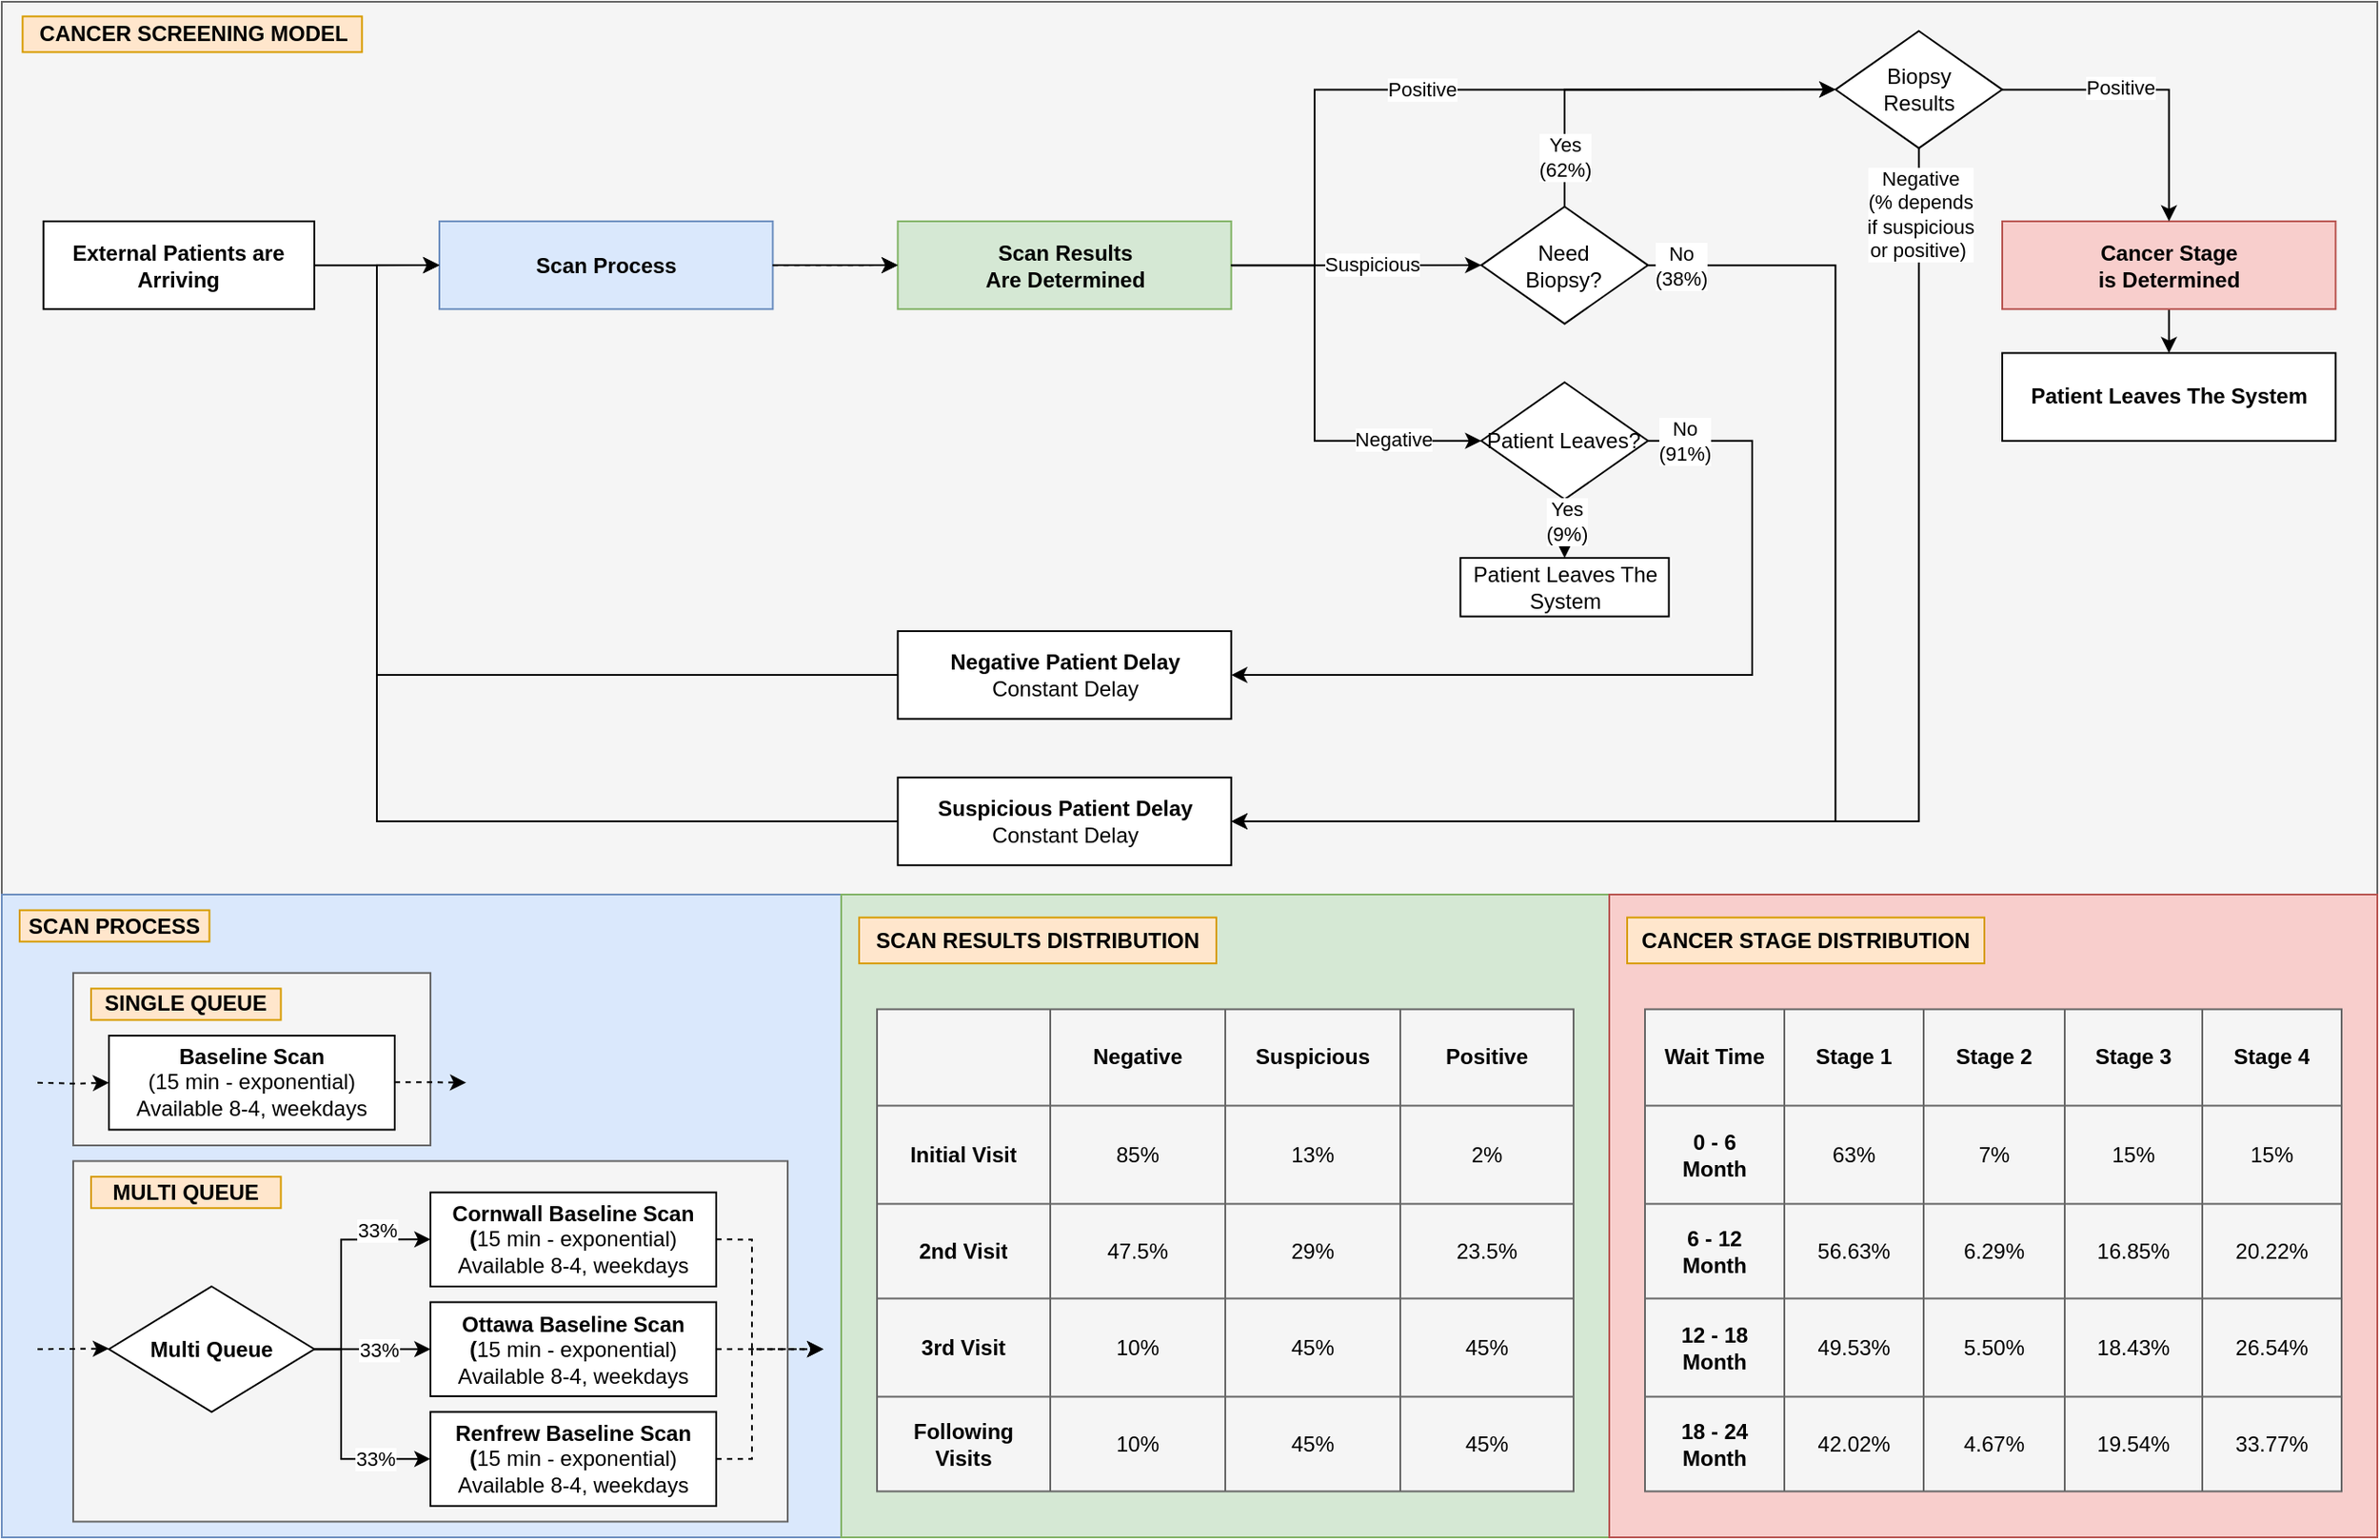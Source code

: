<mxfile version="13.7.9" type="device"><diagram id="yL1Q_caE6NuE3TW4uoCL" name="Model Diagram"><mxGraphModel dx="1810" dy="1343" grid="1" gridSize="10" guides="1" tooltips="1" connect="1" arrows="1" fold="0" page="1" pageScale="1" pageWidth="827" pageHeight="1169" math="0" shadow="0"><root><mxCell id="bR3YDTQ_110zOMwnnhuL-0"/><mxCell id="bR3YDTQ_110zOMwnnhuL-1" value="Main Diagram" parent="bR3YDTQ_110zOMwnnhuL-0"/><mxCell id="usarLkO9cNO11pXRRiru-220" value="" style="group" parent="bR3YDTQ_110zOMwnnhuL-1" vertex="1" connectable="0"><mxGeometry width="1330" height="500" as="geometry"/></mxCell><mxCell id="usarLkO9cNO11pXRRiru-69" value="" style="rounded=0;whiteSpace=wrap;html=1;fillColor=#f5f5f5;strokeColor=#666666;fontColor=#333333;" parent="usarLkO9cNO11pXRRiru-220" vertex="1"><mxGeometry width="1330" height="500" as="geometry"/></mxCell><mxCell id="T541lZrVygMawvbCZZ3T-1" value="CANCER SCREENING MODEL" style="text;html=1;align=center;verticalAlign=middle;resizable=0;points=[];autosize=1;fontStyle=1;fillColor=#ffe6cc;strokeColor=#d79b00;" parent="usarLkO9cNO11pXRRiru-220" vertex="1"><mxGeometry x="11.667" y="8.197" width="190" height="20" as="geometry"/></mxCell><mxCell id="T541lZrVygMawvbCZZ3T-17" value="&lt;b&gt;Suspicious Patient Delay&lt;br&gt;&lt;/b&gt;Constant Delay" style="rounded=0;whiteSpace=wrap;html=1;" parent="usarLkO9cNO11pXRRiru-220" vertex="1"><mxGeometry x="501.667" y="434.426" width="186.667" height="49.18" as="geometry"/></mxCell><mxCell id="T541lZrVygMawvbCZZ3T-19" value="&lt;b&gt;Negative Patient Delay&lt;/b&gt;&lt;br&gt;Constant Delay" style="rounded=0;whiteSpace=wrap;html=1;" parent="usarLkO9cNO11pXRRiru-220" vertex="1"><mxGeometry x="501.667" y="352.459" width="186.667" height="49.18" as="geometry"/></mxCell><mxCell id="T541lZrVygMawvbCZZ3T-21" value="&lt;b&gt;External Patients are Arriving&lt;/b&gt;" style="rounded=0;whiteSpace=wrap;html=1;" parent="usarLkO9cNO11pXRRiru-220" vertex="1"><mxGeometry x="23.333" y="122.951" width="151.667" height="49.18" as="geometry"/></mxCell><mxCell id="v18x386kjnlDxlO4Nvp0-1" value="Scan Process" style="rounded=0;whiteSpace=wrap;html=1;fillColor=#dae8fc;strokeColor=#6c8ebf;fontStyle=1" parent="usarLkO9cNO11pXRRiru-220" vertex="1"><mxGeometry x="245.0" y="122.951" width="186.667" height="49.18" as="geometry"/></mxCell><mxCell id="T541lZrVygMawvbCZZ3T-20" style="edgeStyle=orthogonalEdgeStyle;rounded=0;orthogonalLoop=1;jettySize=auto;html=1;entryX=0;entryY=0.5;entryDx=0;entryDy=0;" parent="usarLkO9cNO11pXRRiru-220" source="T541lZrVygMawvbCZZ3T-21" target="v18x386kjnlDxlO4Nvp0-1" edge="1"><mxGeometry as="geometry"><mxPoint x="355.833" y="155.738" as="targetPoint"/></mxGeometry></mxCell><mxCell id="W647R3VMn2kVFAnrQs3t-20" value="Scan Results &lt;br&gt;Are Determined" style="rounded=0;whiteSpace=wrap;html=1;fontStyle=1;fillColor=#d5e8d4;strokeColor=#82b366;" parent="usarLkO9cNO11pXRRiru-220" vertex="1"><mxGeometry x="501.667" y="122.951" width="186.667" height="49.18" as="geometry"/></mxCell><mxCell id="usarLkO9cNO11pXRRiru-49" value="" style="edgeStyle=orthogonalEdgeStyle;rounded=0;orthogonalLoop=1;jettySize=auto;html=1;entryX=1;entryY=0.5;entryDx=0;entryDy=0;" parent="usarLkO9cNO11pXRRiru-220" source="W647R3VMn2kVFAnrQs3t-24" target="T541lZrVygMawvbCZZ3T-19" edge="1"><mxGeometry as="geometry"><mxPoint x="991.667" y="245.902" as="targetPoint"/><Array as="points"><mxPoint x="980.0" y="245.902"/><mxPoint x="980.0" y="377.049"/></Array></mxGeometry></mxCell><mxCell id="usarLkO9cNO11pXRRiru-50" value="No&lt;br&gt;(91%)" style="edgeLabel;html=1;align=center;verticalAlign=middle;resizable=0;points=[];" parent="usarLkO9cNO11pXRRiru-49" vertex="1" connectable="0"><mxGeometry x="-0.96" relative="1" as="geometry"><mxPoint x="10.29" as="offset"/></mxGeometry></mxCell><mxCell id="W647R3VMn2kVFAnrQs3t-24" value="Patient Leaves?" style="rhombus;whiteSpace=wrap;html=1;rounded=0;fontStyle=0;" parent="usarLkO9cNO11pXRRiru-220" vertex="1"><mxGeometry x="828.333" y="213.115" width="93.333" height="65.574" as="geometry"/></mxCell><mxCell id="W647R3VMn2kVFAnrQs3t-26" value="&lt;span style=&quot;font-weight: normal&quot;&gt;Need &lt;br&gt;Biopsy?&lt;/span&gt;" style="rhombus;whiteSpace=wrap;html=1;rounded=0;fontStyle=1;" parent="usarLkO9cNO11pXRRiru-220" vertex="1"><mxGeometry x="828.333" y="114.754" width="93.333" height="65.574" as="geometry"/></mxCell><mxCell id="usarLkO9cNO11pXRRiru-36" value="Patient Leaves The System" style="whiteSpace=wrap;html=1;rounded=0;fontStyle=1;" parent="usarLkO9cNO11pXRRiru-220" vertex="1"><mxGeometry x="1120" y="196.721" width="186.667" height="49.18" as="geometry"/></mxCell><mxCell id="usarLkO9cNO11pXRRiru-68" style="edgeStyle=orthogonalEdgeStyle;rounded=0;orthogonalLoop=1;jettySize=auto;html=1;" parent="usarLkO9cNO11pXRRiru-220" source="usarLkO9cNO11pXRRiru-37" target="usarLkO9cNO11pXRRiru-36" edge="1"><mxGeometry as="geometry"/></mxCell><mxCell id="usarLkO9cNO11pXRRiru-37" value="Cancer Stage&lt;br&gt;is Determined" style="whiteSpace=wrap;html=1;rounded=0;fontStyle=1;fillColor=#f8cecc;strokeColor=#b85450;" parent="usarLkO9cNO11pXRRiru-220" vertex="1"><mxGeometry x="1120" y="122.951" width="186.667" height="49.18" as="geometry"/></mxCell><mxCell id="usarLkO9cNO11pXRRiru-41" value="Patient Leaves The System" style="whiteSpace=wrap;html=1;rounded=0;fontStyle=0;" parent="usarLkO9cNO11pXRRiru-220" vertex="1"><mxGeometry x="816.667" y="311.475" width="116.667" height="32.787" as="geometry"/></mxCell><mxCell id="usarLkO9cNO11pXRRiru-43" style="edgeStyle=orthogonalEdgeStyle;rounded=0;orthogonalLoop=1;jettySize=auto;html=1;entryX=0;entryY=0.5;entryDx=0;entryDy=0;exitX=1;exitY=0.5;exitDx=0;exitDy=0;" parent="usarLkO9cNO11pXRRiru-220" source="W647R3VMn2kVFAnrQs3t-20" target="W647R3VMn2kVFAnrQs3t-24" edge="1"><mxGeometry as="geometry"><mxPoint x="781.667" y="213.115" as="targetPoint"/><Array as="points"><mxPoint x="735" y="147.541"/><mxPoint x="735" y="245.902"/></Array></mxGeometry></mxCell><mxCell id="usarLkO9cNO11pXRRiru-51" value="Negative" style="edgeLabel;html=1;align=center;verticalAlign=middle;resizable=0;points=[];" parent="usarLkO9cNO11pXRRiru-43" vertex="1" connectable="0"><mxGeometry x="0.476" y="1" relative="1" as="geometry"><mxPoint x="12.86" as="offset"/></mxGeometry></mxCell><mxCell id="usarLkO9cNO11pXRRiru-44" style="edgeStyle=orthogonalEdgeStyle;rounded=0;orthogonalLoop=1;jettySize=auto;html=1;entryX=0;entryY=0.5;entryDx=0;entryDy=0;" parent="usarLkO9cNO11pXRRiru-220" source="W647R3VMn2kVFAnrQs3t-20" target="W647R3VMn2kVFAnrQs3t-26" edge="1"><mxGeometry as="geometry"><mxPoint x="781.667" y="147.541" as="targetPoint"/></mxGeometry></mxCell><mxCell id="usarLkO9cNO11pXRRiru-52" value="Suspicious" style="edgeLabel;html=1;align=center;verticalAlign=middle;resizable=0;points=[];" parent="usarLkO9cNO11pXRRiru-44" vertex="1" connectable="0"><mxGeometry x="-0.181" y="1" relative="1" as="geometry"><mxPoint x="20.86" as="offset"/></mxGeometry></mxCell><mxCell id="usarLkO9cNO11pXRRiru-45" style="edgeStyle=orthogonalEdgeStyle;rounded=0;orthogonalLoop=1;jettySize=auto;html=1;entryX=0;entryY=0.5;entryDx=0;entryDy=0;" parent="usarLkO9cNO11pXRRiru-220" source="W647R3VMn2kVFAnrQs3t-20" target="usarLkO9cNO11pXRRiru-57" edge="1"><mxGeometry as="geometry"><mxPoint x="956.667" y="81.967" as="targetPoint"/><Array as="points"><mxPoint x="735" y="147.541"/><mxPoint x="735" y="49.18"/></Array></mxGeometry></mxCell><mxCell id="usarLkO9cNO11pXRRiru-58" value="Positive" style="edgeLabel;html=1;align=center;verticalAlign=middle;resizable=0;points=[];" parent="usarLkO9cNO11pXRRiru-45" vertex="1" connectable="0"><mxGeometry x="-0.102" y="-2" relative="1" as="geometry"><mxPoint x="8.33" y="-2" as="offset"/></mxGeometry></mxCell><mxCell id="usarLkO9cNO11pXRRiru-46" style="edgeStyle=orthogonalEdgeStyle;rounded=0;orthogonalLoop=1;jettySize=auto;html=1;entryX=0.5;entryY=0;entryDx=0;entryDy=0;" parent="usarLkO9cNO11pXRRiru-220" source="W647R3VMn2kVFAnrQs3t-24" target="usarLkO9cNO11pXRRiru-41" edge="1"><mxGeometry as="geometry"/></mxCell><mxCell id="usarLkO9cNO11pXRRiru-47" value="Yes&lt;br&gt;(9%)" style="edgeLabel;html=1;align=center;verticalAlign=middle;resizable=0;points=[];" parent="usarLkO9cNO11pXRRiru-46" vertex="1" connectable="0"><mxGeometry x="-0.27" y="1" relative="1" as="geometry"><mxPoint as="offset"/></mxGeometry></mxCell><mxCell id="usarLkO9cNO11pXRRiru-53" style="edgeStyle=orthogonalEdgeStyle;rounded=0;orthogonalLoop=1;jettySize=auto;html=1;entryX=1;entryY=0.5;entryDx=0;entryDy=0;" parent="usarLkO9cNO11pXRRiru-220" source="W647R3VMn2kVFAnrQs3t-26" target="T541lZrVygMawvbCZZ3T-17" edge="1"><mxGeometry as="geometry"><mxPoint x="1026.667" y="442.623" as="targetPoint"/><Array as="points"><mxPoint x="1026.667" y="147.541"/><mxPoint x="1026.667" y="459.016"/></Array></mxGeometry></mxCell><mxCell id="usarLkO9cNO11pXRRiru-59" value="No&lt;br&gt;(38%)" style="edgeLabel;html=1;align=center;verticalAlign=middle;resizable=0;points=[];" parent="usarLkO9cNO11pXRRiru-53" vertex="1" connectable="0"><mxGeometry x="-0.872" relative="1" as="geometry"><mxPoint x="-30.83" as="offset"/></mxGeometry></mxCell><mxCell id="usarLkO9cNO11pXRRiru-54" style="edgeStyle=orthogonalEdgeStyle;rounded=0;orthogonalLoop=1;jettySize=auto;html=1;entryX=0;entryY=0.5;entryDx=0;entryDy=0;" parent="usarLkO9cNO11pXRRiru-220" source="W647R3VMn2kVFAnrQs3t-26" target="usarLkO9cNO11pXRRiru-57" edge="1"><mxGeometry as="geometry"><mxPoint x="956.667" y="81.967" as="targetPoint"/><Array as="points"><mxPoint x="875" y="49.18"/></Array></mxGeometry></mxCell><mxCell id="usarLkO9cNO11pXRRiru-61" value="Yes&lt;br&gt;(62%)" style="edgeLabel;html=1;align=center;verticalAlign=middle;resizable=0;points=[];" parent="usarLkO9cNO11pXRRiru-54" vertex="1" connectable="0"><mxGeometry x="-0.737" relative="1" as="geometry"><mxPoint as="offset"/></mxGeometry></mxCell><mxCell id="usarLkO9cNO11pXRRiru-62" style="edgeStyle=orthogonalEdgeStyle;rounded=0;orthogonalLoop=1;jettySize=auto;html=1;entryX=1;entryY=0.5;entryDx=0;entryDy=0;exitX=0.5;exitY=1;exitDx=0;exitDy=0;" parent="usarLkO9cNO11pXRRiru-220" source="usarLkO9cNO11pXRRiru-57" target="T541lZrVygMawvbCZZ3T-17" edge="1"><mxGeometry as="geometry"><Array as="points"><mxPoint x="1073.333" y="459.016"/></Array></mxGeometry></mxCell><mxCell id="usarLkO9cNO11pXRRiru-65" value="Negative&lt;br&gt;(% depends &lt;br&gt;if suspicious &lt;br&gt;or positive)&amp;nbsp;" style="edgeLabel;html=1;align=center;verticalAlign=middle;resizable=0;points=[];" parent="usarLkO9cNO11pXRRiru-62" vertex="1" connectable="0"><mxGeometry x="-0.874" y="3" relative="1" as="geometry"><mxPoint x="-3" y="-11.67" as="offset"/></mxGeometry></mxCell><mxCell id="usarLkO9cNO11pXRRiru-66" style="edgeStyle=orthogonalEdgeStyle;rounded=0;orthogonalLoop=1;jettySize=auto;html=1;" parent="usarLkO9cNO11pXRRiru-220" source="usarLkO9cNO11pXRRiru-57" target="usarLkO9cNO11pXRRiru-37" edge="1"><mxGeometry as="geometry"><Array as="points"><mxPoint x="1213.333" y="49.18"/></Array></mxGeometry></mxCell><mxCell id="usarLkO9cNO11pXRRiru-67" value="Positive" style="edgeLabel;html=1;align=center;verticalAlign=middle;resizable=0;points=[];" parent="usarLkO9cNO11pXRRiru-66" vertex="1" connectable="0"><mxGeometry x="-0.217" y="1" relative="1" as="geometry"><mxPoint as="offset"/></mxGeometry></mxCell><mxCell id="usarLkO9cNO11pXRRiru-57" value="Biopsy&lt;br&gt;Results" style="rhombus;whiteSpace=wrap;html=1;rounded=0;fontStyle=0;" parent="usarLkO9cNO11pXRRiru-220" vertex="1"><mxGeometry x="1026.667" y="16.393" width="93.333" height="65.574" as="geometry"/></mxCell><mxCell id="W647R3VMn2kVFAnrQs3t-23" style="edgeStyle=orthogonalEdgeStyle;rounded=0;orthogonalLoop=1;jettySize=auto;html=1;entryX=0;entryY=0.5;entryDx=0;entryDy=0;dashed=1;" parent="usarLkO9cNO11pXRRiru-220" source="v18x386kjnlDxlO4Nvp0-1" target="W647R3VMn2kVFAnrQs3t-20" edge="1"><mxGeometry as="geometry"/></mxCell><mxCell id="usarLkO9cNO11pXRRiru-63" style="edgeStyle=orthogonalEdgeStyle;rounded=0;orthogonalLoop=1;jettySize=auto;html=1;entryX=0;entryY=0.5;entryDx=0;entryDy=0;exitX=0;exitY=0.5;exitDx=0;exitDy=0;" parent="usarLkO9cNO11pXRRiru-220" source="T541lZrVygMawvbCZZ3T-19" target="v18x386kjnlDxlO4Nvp0-1" edge="1"><mxGeometry as="geometry"><Array as="points"><mxPoint x="210" y="377.049"/><mxPoint x="210" y="147.541"/></Array></mxGeometry></mxCell><mxCell id="usarLkO9cNO11pXRRiru-7" value="" style="edgeStyle=orthogonalEdgeStyle;rounded=0;orthogonalLoop=1;jettySize=auto;html=1;" parent="usarLkO9cNO11pXRRiru-220" source="v18x386kjnlDxlO4Nvp0-1" target="W647R3VMn2kVFAnrQs3t-20" edge="1"><mxGeometry as="geometry"/></mxCell><mxCell id="usarLkO9cNO11pXRRiru-64" style="edgeStyle=orthogonalEdgeStyle;rounded=0;orthogonalLoop=1;jettySize=auto;html=1;entryX=0;entryY=0.5;entryDx=0;entryDy=0;exitX=0;exitY=0.5;exitDx=0;exitDy=0;" parent="usarLkO9cNO11pXRRiru-220" source="T541lZrVygMawvbCZZ3T-17" target="v18x386kjnlDxlO4Nvp0-1" edge="1"><mxGeometry as="geometry"><Array as="points"><mxPoint x="210" y="459.016"/><mxPoint x="210" y="147.541"/></Array></mxGeometry></mxCell><object label="Scan Process" id="usarLkO9cNO11pXRRiru-1"><mxCell style="" parent="bR3YDTQ_110zOMwnnhuL-0"/></object><mxCell id="usarLkO9cNO11pXRRiru-74" value="" style="group" parent="usarLkO9cNO11pXRRiru-1" vertex="1" connectable="0"><mxGeometry y="500" width="470" height="360" as="geometry"/></mxCell><mxCell id="usarLkO9cNO11pXRRiru-72" value="" style="group" parent="usarLkO9cNO11pXRRiru-74" vertex="1" connectable="0"><mxGeometry width="470" height="360" as="geometry"/></mxCell><mxCell id="usarLkO9cNO11pXRRiru-6" value="" style="group;fillColor=#dae8fc;strokeColor=#6c8ebf;container=0;" parent="usarLkO9cNO11pXRRiru-72" vertex="1" connectable="0"><mxGeometry width="470" height="360" as="geometry"/></mxCell><object label="" usarLkO9cNO11pXRRiru-1="" id="W647R3VMn2kVFAnrQs3t-46"><mxCell style="rounded=0;whiteSpace=wrap;html=1;container=1;fillColor=#dae8fc;strokeColor=#6c8ebf;" parent="usarLkO9cNO11pXRRiru-72" vertex="1"><mxGeometry width="470" height="360" as="geometry"><mxRectangle width="50" height="40" as="alternateBounds"/></mxGeometry></mxCell></object><mxCell id="W647R3VMn2kVFAnrQs3t-52" value="SCAN PROCESS" style="text;html=1;strokeColor=#d79b00;fillColor=#ffe6cc;align=center;verticalAlign=middle;whiteSpace=wrap;rounded=0;fontStyle=1;" parent="W647R3VMn2kVFAnrQs3t-46" vertex="1"><mxGeometry x="10" y="8.78" width="106.25" height="17.561" as="geometry"/></mxCell><mxCell id="T541lZrVygMawvbCZZ3T-49" value="" style="rounded=0;whiteSpace=wrap;html=1;fillColor=#f5f5f5;strokeColor=#666666;fontColor=#333333;" parent="usarLkO9cNO11pXRRiru-72" vertex="1"><mxGeometry x="40" y="149.268" width="400" height="201.951" as="geometry"/></mxCell><mxCell id="AUiv-wTRhhMQgTxpcznM-1" value="&lt;b&gt;Renfrew Baseline Scan&lt;br&gt;(&lt;/b&gt;15 min - exponential)&lt;br&gt;Available 8-4, weekdays" style="rounded=0;whiteSpace=wrap;html=1;" parent="usarLkO9cNO11pXRRiru-72" vertex="1"><mxGeometry x="240" y="289.756" width="160" height="52.683" as="geometry"/></mxCell><mxCell id="AUiv-wTRhhMQgTxpcznM-9" value="&lt;b&gt;Multi Queue&lt;br&gt;&lt;/b&gt;" style="rhombus;whiteSpace=wrap;html=1;rounded=0;" parent="usarLkO9cNO11pXRRiru-72" vertex="1"><mxGeometry x="60" y="219.512" width="115" height="70.244" as="geometry"/></mxCell><mxCell id="AUiv-wTRhhMQgTxpcznM-11" value="&lt;b&gt;Cornwall Baseline Scan&lt;br&gt;(&lt;/b&gt;&lt;span&gt;15 min - exponential)&lt;/span&gt;&lt;br&gt;&lt;span&gt;Available 8-4, weekdays&lt;/span&gt;" style="whiteSpace=wrap;html=1;rounded=0;" parent="usarLkO9cNO11pXRRiru-72" vertex="1"><mxGeometry x="240" y="166.829" width="160" height="52.683" as="geometry"/></mxCell><mxCell id="AUiv-wTRhhMQgTxpcznM-13" value="&lt;b&gt;Ottawa Baseline Scan&lt;br&gt;(&lt;/b&gt;&lt;span&gt;15 min - exponential)&lt;/span&gt;&lt;br&gt;&lt;span&gt;Available 8-4, weekdays&lt;/span&gt;" style="whiteSpace=wrap;html=1;rounded=0;" parent="usarLkO9cNO11pXRRiru-72" vertex="1"><mxGeometry x="240" y="228.293" width="160" height="52.683" as="geometry"/></mxCell><mxCell id="AUiv-wTRhhMQgTxpcznM-3" style="edgeStyle=orthogonalEdgeStyle;rounded=0;orthogonalLoop=1;jettySize=auto;html=1;entryX=0;entryY=0.5;entryDx=0;entryDy=0;" parent="usarLkO9cNO11pXRRiru-72" source="AUiv-wTRhhMQgTxpcznM-9" target="AUiv-wTRhhMQgTxpcznM-1" edge="1"><mxGeometry x="-140" y="360" as="geometry"><Array as="points"><mxPoint x="190" y="254.634"/><mxPoint x="190" y="316.098"/></Array></mxGeometry></mxCell><mxCell id="AUiv-wTRhhMQgTxpcznM-4" value="33%" style="edgeLabel;html=1;align=center;verticalAlign=middle;resizable=0;points=[];" parent="AUiv-wTRhhMQgTxpcznM-3" vertex="1" connectable="0"><mxGeometry x="0.231" y="3" relative="1" as="geometry"><mxPoint x="16.97" y="2.18" as="offset"/></mxGeometry></mxCell><mxCell id="AUiv-wTRhhMQgTxpcznM-5" value="" style="edgeStyle=orthogonalEdgeStyle;rounded=0;orthogonalLoop=1;jettySize=auto;html=1;entryX=0;entryY=0.5;entryDx=0;entryDy=0;" parent="usarLkO9cNO11pXRRiru-72" source="AUiv-wTRhhMQgTxpcznM-9" target="AUiv-wTRhhMQgTxpcznM-11" edge="1"><mxGeometry x="-140" y="360" as="geometry"><Array as="points"><mxPoint x="190" y="254.634"/><mxPoint x="190" y="193.171"/></Array></mxGeometry></mxCell><mxCell id="AUiv-wTRhhMQgTxpcznM-6" value="33%" style="edgeLabel;html=1;align=center;verticalAlign=middle;resizable=0;points=[];" parent="AUiv-wTRhhMQgTxpcznM-5" vertex="1" connectable="0"><mxGeometry x="-0.42" y="-27" relative="1" as="geometry"><mxPoint x="-7.03" y="-45.67" as="offset"/></mxGeometry></mxCell><mxCell id="AUiv-wTRhhMQgTxpcznM-7" value="" style="edgeStyle=orthogonalEdgeStyle;rounded=0;orthogonalLoop=1;jettySize=auto;html=1;entryX=0;entryY=0.5;entryDx=0;entryDy=0;" parent="usarLkO9cNO11pXRRiru-72" source="AUiv-wTRhhMQgTxpcznM-9" target="AUiv-wTRhhMQgTxpcznM-13" edge="1"><mxGeometry x="-140" y="360" as="geometry"/></mxCell><mxCell id="AUiv-wTRhhMQgTxpcznM-8" value="33%" style="edgeLabel;html=1;align=center;verticalAlign=middle;resizable=0;points=[];" parent="AUiv-wTRhhMQgTxpcznM-7" vertex="1" connectable="0"><mxGeometry x="0.271" y="-1" relative="1" as="geometry"><mxPoint x="-6.14" y="-1" as="offset"/></mxGeometry></mxCell><mxCell id="W647R3VMn2kVFAnrQs3t-4" value="MULTI QUEUE" style="text;html=1;strokeColor=#d79b00;fillColor=#ffe6cc;align=center;verticalAlign=middle;whiteSpace=wrap;rounded=0;fontStyle=1;" parent="usarLkO9cNO11pXRRiru-72" vertex="1"><mxGeometry x="50" y="158.049" width="106.25" height="17.561" as="geometry"/></mxCell><mxCell id="W647R3VMn2kVFAnrQs3t-14" value="" style="edgeStyle=orthogonalEdgeStyle;rounded=0;orthogonalLoop=1;jettySize=auto;html=1;entryX=0;entryY=0.5;entryDx=0;entryDy=0;dashed=1;" parent="usarLkO9cNO11pXRRiru-72" edge="1"><mxGeometry x="-367.5" y="429.875" as="geometry"><mxPoint x="20" y="254.634" as="sourcePoint"/><mxPoint x="60" y="254.265" as="targetPoint"/><Array as="points"><mxPoint x="60" y="254.634"/></Array></mxGeometry></mxCell><mxCell id="W647R3VMn2kVFAnrQs3t-15" value="" style="edgeStyle=orthogonalEdgeStyle;rounded=0;orthogonalLoop=1;jettySize=auto;html=1;dashed=1;" parent="usarLkO9cNO11pXRRiru-72" edge="1"><mxGeometry x="152.5" y="368.78" as="geometry"><mxPoint x="400" y="193.171" as="sourcePoint"/><mxPoint x="460" y="254.617" as="targetPoint"/><Array as="points"><mxPoint x="420" y="193.153"/><mxPoint x="420" y="254.617"/><mxPoint x="450" y="254.617"/></Array></mxGeometry></mxCell><mxCell id="W647R3VMn2kVFAnrQs3t-16" value="" style="edgeStyle=orthogonalEdgeStyle;rounded=0;orthogonalLoop=1;jettySize=auto;html=1;dashed=1;" parent="usarLkO9cNO11pXRRiru-72" edge="1"><mxGeometry x="152.5" y="430.226" as="geometry"><mxPoint x="400" y="254.617" as="sourcePoint"/><mxPoint x="460" y="254.617" as="targetPoint"/></mxGeometry></mxCell><mxCell id="W647R3VMn2kVFAnrQs3t-17" value="" style="edgeStyle=orthogonalEdgeStyle;rounded=0;orthogonalLoop=1;jettySize=auto;html=1;dashed=1;" parent="usarLkO9cNO11pXRRiru-72" edge="1"><mxGeometry x="152.5" y="491.69" as="geometry"><mxPoint x="400" y="316.08" as="sourcePoint"/><mxPoint x="460" y="254.617" as="targetPoint"/><Array as="points"><mxPoint x="420" y="316.08"/><mxPoint x="420" y="254.617"/></Array></mxGeometry></mxCell><mxCell id="W647R3VMn2kVFAnrQs3t-1" value="" style="rounded=0;whiteSpace=wrap;html=1;fillColor=#f5f5f5;strokeColor=#666666;fontColor=#333333;" parent="usarLkO9cNO11pXRRiru-72" vertex="1"><mxGeometry x="40" y="43.902" width="200" height="96.585" as="geometry"/></mxCell><mxCell id="W647R3VMn2kVFAnrQs3t-0" value="&lt;b&gt;Baseline Scan&lt;/b&gt;&lt;br&gt;(15 min - exponential)&lt;br&gt;Available 8-4, weekdays" style="rounded=0;whiteSpace=wrap;html=1;" parent="usarLkO9cNO11pXRRiru-72" vertex="1"><mxGeometry x="60" y="79.024" width="160" height="52.683" as="geometry"/></mxCell><mxCell id="W647R3VMn2kVFAnrQs3t-5" value="SINGLE QUEUE" style="text;html=1;strokeColor=#d79b00;fillColor=#ffe6cc;align=center;verticalAlign=middle;whiteSpace=wrap;rounded=0;fontStyle=1;" parent="usarLkO9cNO11pXRRiru-72" vertex="1"><mxGeometry x="50" y="52.683" width="106.25" height="17.561" as="geometry"/></mxCell><mxCell id="W647R3VMn2kVFAnrQs3t-10" value="" style="edgeStyle=orthogonalEdgeStyle;rounded=0;orthogonalLoop=1;jettySize=auto;html=1;entryX=0;entryY=0.5;entryDx=0;entryDy=0;dashed=1;" parent="usarLkO9cNO11pXRRiru-72" target="W647R3VMn2kVFAnrQs3t-0" edge="1"><mxGeometry x="-367.5" y="280.976" as="geometry"><mxPoint x="20" y="105.366" as="sourcePoint"/><mxPoint x="12.5" y="114.146" as="targetPoint"/></mxGeometry></mxCell><mxCell id="W647R3VMn2kVFAnrQs3t-13" value="" style="edgeStyle=orthogonalEdgeStyle;rounded=0;orthogonalLoop=1;jettySize=auto;html=1;dashed=1;" parent="usarLkO9cNO11pXRRiru-72" edge="1"><mxGeometry x="-27.5" y="280.721" as="geometry"><mxPoint x="220" y="105.111" as="sourcePoint"/><mxPoint x="260" y="105.366" as="targetPoint"/><Array as="points"><mxPoint x="240" y="105.366"/><mxPoint x="260" y="105.366"/></Array></mxGeometry></mxCell><object label="Scan Results" id="NmwmEWwbCgRd7oIPlnDi-0"><mxCell style="" parent="bR3YDTQ_110zOMwnnhuL-0"/></object><mxCell id="usarLkO9cNO11pXRRiru-219" value="" style="group" parent="NmwmEWwbCgRd7oIPlnDi-0" vertex="1" connectable="0"><mxGeometry x="470" y="500" width="430" height="360" as="geometry"/></mxCell><mxCell id="usarLkO9cNO11pXRRiru-181" value="" style="rounded=0;whiteSpace=wrap;html=1;fillColor=#d5e8d4;strokeColor=#82b366;" parent="usarLkO9cNO11pXRRiru-219" vertex="1"><mxGeometry width="430" height="360" as="geometry"/></mxCell><mxCell id="usarLkO9cNO11pXRRiru-182" value="SCAN RESULTS DISTRIBUTION" style="text;html=1;strokeColor=#d79b00;fillColor=#ffe6cc;align=center;verticalAlign=middle;whiteSpace=wrap;rounded=0;fontStyle=1;" parent="usarLkO9cNO11pXRRiru-219" vertex="1"><mxGeometry x="10" y="12.857" width="200" height="25.714" as="geometry"/></mxCell><mxCell id="usarLkO9cNO11pXRRiru-183" value="" style="shape=table;html=1;whiteSpace=wrap;startSize=0;container=1;collapsible=0;childLayout=tableLayout;fillColor=#f5f5f5;strokeColor=#666666;fontColor=#333333;fontStyle=1" parent="usarLkO9cNO11pXRRiru-219" vertex="1"><mxGeometry x="20" y="64.286" width="390" height="270" as="geometry"/></mxCell><mxCell id="usarLkO9cNO11pXRRiru-214" style="shape=partialRectangle;html=1;whiteSpace=wrap;collapsible=0;dropTarget=0;pointerEvents=0;fillColor=none;top=0;left=0;bottom=0;right=0;points=[[0,0.5],[1,0.5]];portConstraint=eastwest;" parent="usarLkO9cNO11pXRRiru-183" vertex="1"><mxGeometry width="390" height="54" as="geometry"/></mxCell><mxCell id="usarLkO9cNO11pXRRiru-215" style="shape=partialRectangle;html=1;whiteSpace=wrap;connectable=0;fillColor=none;top=0;left=0;bottom=0;right=0;overflow=hidden;" parent="usarLkO9cNO11pXRRiru-214" vertex="1"><mxGeometry width="97" height="54" as="geometry"/></mxCell><mxCell id="usarLkO9cNO11pXRRiru-216" value="Negative" style="shape=partialRectangle;html=1;whiteSpace=wrap;connectable=0;fillColor=none;top=0;left=0;bottom=0;right=0;overflow=hidden;fontStyle=1" parent="usarLkO9cNO11pXRRiru-214" vertex="1"><mxGeometry x="97" width="98" height="54" as="geometry"/></mxCell><mxCell id="usarLkO9cNO11pXRRiru-217" value="Suspicious" style="shape=partialRectangle;html=1;whiteSpace=wrap;connectable=0;fillColor=none;top=0;left=0;bottom=0;right=0;overflow=hidden;fontStyle=1" parent="usarLkO9cNO11pXRRiru-214" vertex="1"><mxGeometry x="195" width="98" height="54" as="geometry"/></mxCell><mxCell id="usarLkO9cNO11pXRRiru-218" value="Positive" style="shape=partialRectangle;html=1;whiteSpace=wrap;connectable=0;fillColor=none;top=0;left=0;bottom=0;right=0;overflow=hidden;fontStyle=1" parent="usarLkO9cNO11pXRRiru-214" vertex="1"><mxGeometry x="293" width="97" height="54" as="geometry"/></mxCell><mxCell id="usarLkO9cNO11pXRRiru-184" value="" style="shape=partialRectangle;html=1;whiteSpace=wrap;collapsible=0;dropTarget=0;pointerEvents=0;fillColor=none;top=0;left=0;bottom=0;right=0;points=[[0,0.5],[1,0.5]];portConstraint=eastwest;" parent="usarLkO9cNO11pXRRiru-183" vertex="1"><mxGeometry y="54" width="390" height="55" as="geometry"/></mxCell><mxCell id="usarLkO9cNO11pXRRiru-185" value="Initial Visit" style="shape=partialRectangle;html=1;whiteSpace=wrap;connectable=0;fillColor=none;top=0;left=0;bottom=0;right=0;overflow=hidden;fontStyle=1" parent="usarLkO9cNO11pXRRiru-184" vertex="1"><mxGeometry width="97" height="55" as="geometry"/></mxCell><mxCell id="usarLkO9cNO11pXRRiru-186" value="85%" style="shape=partialRectangle;html=1;whiteSpace=wrap;connectable=0;fillColor=none;top=0;left=0;bottom=0;right=0;overflow=hidden;" parent="usarLkO9cNO11pXRRiru-184" vertex="1"><mxGeometry x="97" width="98" height="55" as="geometry"/></mxCell><mxCell id="usarLkO9cNO11pXRRiru-187" value="13%" style="shape=partialRectangle;html=1;whiteSpace=wrap;connectable=0;fillColor=none;top=0;left=0;bottom=0;right=0;overflow=hidden;" parent="usarLkO9cNO11pXRRiru-184" vertex="1"><mxGeometry x="195" width="98" height="55" as="geometry"/></mxCell><mxCell id="usarLkO9cNO11pXRRiru-196" value="2%" style="shape=partialRectangle;html=1;whiteSpace=wrap;connectable=0;fillColor=none;top=0;left=0;bottom=0;right=0;overflow=hidden;" parent="usarLkO9cNO11pXRRiru-184" vertex="1"><mxGeometry x="293" width="97" height="55" as="geometry"/></mxCell><mxCell id="usarLkO9cNO11pXRRiru-199" style="shape=partialRectangle;html=1;whiteSpace=wrap;collapsible=0;dropTarget=0;pointerEvents=0;fillColor=none;top=0;left=0;bottom=0;right=0;points=[[0,0.5],[1,0.5]];portConstraint=eastwest;" parent="usarLkO9cNO11pXRRiru-183" vertex="1"><mxGeometry y="109" width="390" height="53" as="geometry"/></mxCell><mxCell id="usarLkO9cNO11pXRRiru-200" value="2nd Visit" style="shape=partialRectangle;html=1;whiteSpace=wrap;connectable=0;fillColor=none;top=0;left=0;bottom=0;right=0;overflow=hidden;fontStyle=1" parent="usarLkO9cNO11pXRRiru-199" vertex="1"><mxGeometry width="97" height="53" as="geometry"/></mxCell><mxCell id="usarLkO9cNO11pXRRiru-201" value="47.5%" style="shape=partialRectangle;html=1;whiteSpace=wrap;connectable=0;fillColor=none;top=0;left=0;bottom=0;right=0;overflow=hidden;" parent="usarLkO9cNO11pXRRiru-199" vertex="1"><mxGeometry x="97" width="98" height="53" as="geometry"/></mxCell><mxCell id="usarLkO9cNO11pXRRiru-202" value="29%" style="shape=partialRectangle;html=1;whiteSpace=wrap;connectable=0;fillColor=none;top=0;left=0;bottom=0;right=0;overflow=hidden;" parent="usarLkO9cNO11pXRRiru-199" vertex="1"><mxGeometry x="195" width="98" height="53" as="geometry"/></mxCell><mxCell id="usarLkO9cNO11pXRRiru-203" value="23.5%" style="shape=partialRectangle;html=1;whiteSpace=wrap;connectable=0;fillColor=none;top=0;left=0;bottom=0;right=0;overflow=hidden;" parent="usarLkO9cNO11pXRRiru-199" vertex="1"><mxGeometry x="293" width="97" height="53" as="geometry"/></mxCell><mxCell id="usarLkO9cNO11pXRRiru-188" value="" style="shape=partialRectangle;html=1;whiteSpace=wrap;collapsible=0;dropTarget=0;pointerEvents=0;fillColor=none;top=0;left=0;bottom=0;right=0;points=[[0,0.5],[1,0.5]];portConstraint=eastwest;" parent="usarLkO9cNO11pXRRiru-183" vertex="1"><mxGeometry y="162" width="390" height="55" as="geometry"/></mxCell><mxCell id="usarLkO9cNO11pXRRiru-189" value="3rd Visit" style="shape=partialRectangle;html=1;whiteSpace=wrap;connectable=0;fillColor=none;top=0;left=0;bottom=0;right=0;overflow=hidden;fontStyle=1" parent="usarLkO9cNO11pXRRiru-188" vertex="1"><mxGeometry width="97" height="55" as="geometry"/></mxCell><mxCell id="usarLkO9cNO11pXRRiru-190" value="10%" style="shape=partialRectangle;html=1;whiteSpace=wrap;connectable=0;fillColor=none;top=0;left=0;bottom=0;right=0;overflow=hidden;" parent="usarLkO9cNO11pXRRiru-188" vertex="1"><mxGeometry x="97" width="98" height="55" as="geometry"/></mxCell><mxCell id="usarLkO9cNO11pXRRiru-191" value="45%" style="shape=partialRectangle;html=1;whiteSpace=wrap;connectable=0;fillColor=none;top=0;left=0;bottom=0;right=0;overflow=hidden;" parent="usarLkO9cNO11pXRRiru-188" vertex="1"><mxGeometry x="195" width="98" height="55" as="geometry"/></mxCell><mxCell id="usarLkO9cNO11pXRRiru-197" value="45%" style="shape=partialRectangle;html=1;whiteSpace=wrap;connectable=0;fillColor=none;top=0;left=0;bottom=0;right=0;overflow=hidden;" parent="usarLkO9cNO11pXRRiru-188" vertex="1"><mxGeometry x="293" width="97" height="55" as="geometry"/></mxCell><mxCell id="usarLkO9cNO11pXRRiru-192" value="" style="shape=partialRectangle;html=1;whiteSpace=wrap;collapsible=0;dropTarget=0;pointerEvents=0;fillColor=none;top=0;left=0;bottom=0;right=0;points=[[0,0.5],[1,0.5]];portConstraint=eastwest;" parent="usarLkO9cNO11pXRRiru-183" vertex="1"><mxGeometry y="217" width="390" height="53" as="geometry"/></mxCell><mxCell id="usarLkO9cNO11pXRRiru-193" value="Following &lt;br&gt;Visits" style="shape=partialRectangle;html=1;whiteSpace=wrap;connectable=0;fillColor=none;top=0;left=0;bottom=0;right=0;overflow=hidden;fontStyle=1" parent="usarLkO9cNO11pXRRiru-192" vertex="1"><mxGeometry width="97" height="53" as="geometry"/></mxCell><mxCell id="usarLkO9cNO11pXRRiru-194" value="10%" style="shape=partialRectangle;html=1;whiteSpace=wrap;connectable=0;fillColor=none;top=0;left=0;bottom=0;right=0;overflow=hidden;" parent="usarLkO9cNO11pXRRiru-192" vertex="1"><mxGeometry x="97" width="98" height="53" as="geometry"/></mxCell><mxCell id="usarLkO9cNO11pXRRiru-195" value="45%" style="shape=partialRectangle;html=1;whiteSpace=wrap;connectable=0;fillColor=none;top=0;left=0;bottom=0;right=0;overflow=hidden;" parent="usarLkO9cNO11pXRRiru-192" vertex="1"><mxGeometry x="195" width="98" height="53" as="geometry"/></mxCell><mxCell id="usarLkO9cNO11pXRRiru-198" value="45%" style="shape=partialRectangle;html=1;whiteSpace=wrap;connectable=0;fillColor=none;top=0;left=0;bottom=0;right=0;overflow=hidden;" parent="usarLkO9cNO11pXRRiru-192" vertex="1"><mxGeometry x="293" width="97" height="53" as="geometry"/></mxCell><object label="Cancer Stage" id="NmwmEWwbCgRd7oIPlnDi-61"><mxCell style="" parent="bR3YDTQ_110zOMwnnhuL-0"/></object><mxCell id="NmwmEWwbCgRd7oIPlnDi-122" value="" style="group" vertex="1" connectable="0" parent="NmwmEWwbCgRd7oIPlnDi-61"><mxGeometry x="900" y="500" width="430" height="360" as="geometry"/></mxCell><mxCell id="usarLkO9cNO11pXRRiru-260" value="" style="group" parent="NmwmEWwbCgRd7oIPlnDi-122" vertex="1" connectable="0"><mxGeometry width="430" height="360" as="geometry"/></mxCell><mxCell id="usarLkO9cNO11pXRRiru-222" value="" style="rounded=0;whiteSpace=wrap;html=1;fillColor=#f8cecc;strokeColor=#b85450;" parent="usarLkO9cNO11pXRRiru-260" vertex="1"><mxGeometry width="430" height="360" as="geometry"/></mxCell><mxCell id="usarLkO9cNO11pXRRiru-223" value="CANCER STAGE DISTRIBUTION" style="text;html=1;strokeColor=#d79b00;fillColor=#ffe6cc;align=center;verticalAlign=middle;whiteSpace=wrap;rounded=0;fontStyle=1;" parent="usarLkO9cNO11pXRRiru-260" vertex="1"><mxGeometry x="10" y="12.857" width="200" height="25.714" as="geometry"/></mxCell><mxCell id="usarLkO9cNO11pXRRiru-224" value="" style="shape=table;html=1;whiteSpace=wrap;startSize=0;container=1;collapsible=0;childLayout=tableLayout;fillColor=#f5f5f5;strokeColor=#666666;fontColor=#333333;fontStyle=1" parent="usarLkO9cNO11pXRRiru-260" vertex="1"><mxGeometry x="20" y="64.286" width="390" height="270" as="geometry"/></mxCell><mxCell id="usarLkO9cNO11pXRRiru-225" style="shape=partialRectangle;html=1;whiteSpace=wrap;collapsible=0;dropTarget=0;pointerEvents=0;fillColor=none;top=0;left=0;bottom=0;right=0;points=[[0,0.5],[1,0.5]];portConstraint=eastwest;" parent="usarLkO9cNO11pXRRiru-224" vertex="1"><mxGeometry width="390" height="54" as="geometry"/></mxCell><mxCell id="usarLkO9cNO11pXRRiru-226" value="Wait Time" style="shape=partialRectangle;html=1;whiteSpace=wrap;connectable=0;fillColor=none;top=0;left=0;bottom=0;right=0;overflow=hidden;fontStyle=1" parent="usarLkO9cNO11pXRRiru-225" vertex="1"><mxGeometry width="78" height="54" as="geometry"/></mxCell><mxCell id="usarLkO9cNO11pXRRiru-227" value="Stage 1" style="shape=partialRectangle;html=1;whiteSpace=wrap;connectable=0;fillColor=none;top=0;left=0;bottom=0;right=0;overflow=hidden;fontStyle=1" parent="usarLkO9cNO11pXRRiru-225" vertex="1"><mxGeometry x="78" width="78" height="54" as="geometry"/></mxCell><mxCell id="usarLkO9cNO11pXRRiru-228" value="Stage 2" style="shape=partialRectangle;html=1;whiteSpace=wrap;connectable=0;fillColor=none;top=0;left=0;bottom=0;right=0;overflow=hidden;fontStyle=1" parent="usarLkO9cNO11pXRRiru-225" vertex="1"><mxGeometry x="156" width="79" height="54" as="geometry"/></mxCell><mxCell id="usarLkO9cNO11pXRRiru-229" value="Stage 3" style="shape=partialRectangle;html=1;whiteSpace=wrap;connectable=0;fillColor=none;top=0;left=0;bottom=0;right=0;overflow=hidden;fontStyle=1" parent="usarLkO9cNO11pXRRiru-225" vertex="1"><mxGeometry x="235" width="77" height="54" as="geometry"/></mxCell><mxCell id="usarLkO9cNO11pXRRiru-255" value="Stage 4" style="shape=partialRectangle;html=1;whiteSpace=wrap;connectable=0;fillColor=none;top=0;left=0;bottom=0;right=0;overflow=hidden;fontStyle=1" parent="usarLkO9cNO11pXRRiru-225" vertex="1"><mxGeometry x="312" width="78" height="54" as="geometry"/></mxCell><mxCell id="usarLkO9cNO11pXRRiru-230" value="" style="shape=partialRectangle;html=1;whiteSpace=wrap;collapsible=0;dropTarget=0;pointerEvents=0;fillColor=none;top=0;left=0;bottom=0;right=0;points=[[0,0.5],[1,0.5]];portConstraint=eastwest;" parent="usarLkO9cNO11pXRRiru-224" vertex="1"><mxGeometry y="54" width="390" height="55" as="geometry"/></mxCell><mxCell id="usarLkO9cNO11pXRRiru-231" value="0 - 6 &lt;br&gt;Month" style="shape=partialRectangle;html=1;whiteSpace=wrap;connectable=0;fillColor=none;top=0;left=0;bottom=0;right=0;overflow=hidden;fontStyle=1" parent="usarLkO9cNO11pXRRiru-230" vertex="1"><mxGeometry width="78" height="55" as="geometry"/></mxCell><mxCell id="usarLkO9cNO11pXRRiru-232" value="63%" style="shape=partialRectangle;html=1;whiteSpace=wrap;connectable=0;fillColor=none;top=0;left=0;bottom=0;right=0;overflow=hidden;" parent="usarLkO9cNO11pXRRiru-230" vertex="1"><mxGeometry x="78" width="78" height="55" as="geometry"/></mxCell><mxCell id="usarLkO9cNO11pXRRiru-233" value="7%" style="shape=partialRectangle;html=1;whiteSpace=wrap;connectable=0;fillColor=none;top=0;left=0;bottom=0;right=0;overflow=hidden;" parent="usarLkO9cNO11pXRRiru-230" vertex="1"><mxGeometry x="156" width="79" height="55" as="geometry"/></mxCell><mxCell id="usarLkO9cNO11pXRRiru-234" value="15%" style="shape=partialRectangle;html=1;whiteSpace=wrap;connectable=0;fillColor=none;top=0;left=0;bottom=0;right=0;overflow=hidden;" parent="usarLkO9cNO11pXRRiru-230" vertex="1"><mxGeometry x="235" width="77" height="55" as="geometry"/></mxCell><mxCell id="usarLkO9cNO11pXRRiru-256" value="15%" style="shape=partialRectangle;html=1;whiteSpace=wrap;connectable=0;fillColor=none;top=0;left=0;bottom=0;right=0;overflow=hidden;" parent="usarLkO9cNO11pXRRiru-230" vertex="1"><mxGeometry x="312" width="78" height="55" as="geometry"/></mxCell><mxCell id="usarLkO9cNO11pXRRiru-235" style="shape=partialRectangle;html=1;whiteSpace=wrap;collapsible=0;dropTarget=0;pointerEvents=0;fillColor=none;top=0;left=0;bottom=0;right=0;points=[[0,0.5],[1,0.5]];portConstraint=eastwest;" parent="usarLkO9cNO11pXRRiru-224" vertex="1"><mxGeometry y="109" width="390" height="53" as="geometry"/></mxCell><mxCell id="usarLkO9cNO11pXRRiru-236" value="6 - 12 &lt;br&gt;Month" style="shape=partialRectangle;html=1;whiteSpace=wrap;connectable=0;fillColor=none;top=0;left=0;bottom=0;right=0;overflow=hidden;fontStyle=1" parent="usarLkO9cNO11pXRRiru-235" vertex="1"><mxGeometry width="78" height="53" as="geometry"/></mxCell><mxCell id="usarLkO9cNO11pXRRiru-237" value="56.63%" style="shape=partialRectangle;html=1;whiteSpace=wrap;connectable=0;fillColor=none;top=0;left=0;bottom=0;right=0;overflow=hidden;" parent="usarLkO9cNO11pXRRiru-235" vertex="1"><mxGeometry x="78" width="78" height="53" as="geometry"/></mxCell><mxCell id="usarLkO9cNO11pXRRiru-238" value="6.29%" style="shape=partialRectangle;html=1;whiteSpace=wrap;connectable=0;fillColor=none;top=0;left=0;bottom=0;right=0;overflow=hidden;" parent="usarLkO9cNO11pXRRiru-235" vertex="1"><mxGeometry x="156" width="79" height="53" as="geometry"/></mxCell><mxCell id="usarLkO9cNO11pXRRiru-239" value="16.85%" style="shape=partialRectangle;html=1;whiteSpace=wrap;connectable=0;fillColor=none;top=0;left=0;bottom=0;right=0;overflow=hidden;" parent="usarLkO9cNO11pXRRiru-235" vertex="1"><mxGeometry x="235" width="77" height="53" as="geometry"/></mxCell><mxCell id="usarLkO9cNO11pXRRiru-257" value="20.22%" style="shape=partialRectangle;html=1;whiteSpace=wrap;connectable=0;fillColor=none;top=0;left=0;bottom=0;right=0;overflow=hidden;" parent="usarLkO9cNO11pXRRiru-235" vertex="1"><mxGeometry x="312" width="78" height="53" as="geometry"/></mxCell><mxCell id="usarLkO9cNO11pXRRiru-240" value="" style="shape=partialRectangle;html=1;whiteSpace=wrap;collapsible=0;dropTarget=0;pointerEvents=0;fillColor=none;top=0;left=0;bottom=0;right=0;points=[[0,0.5],[1,0.5]];portConstraint=eastwest;" parent="usarLkO9cNO11pXRRiru-224" vertex="1"><mxGeometry y="162" width="390" height="55" as="geometry"/></mxCell><mxCell id="usarLkO9cNO11pXRRiru-241" value="12 - 18 Month" style="shape=partialRectangle;html=1;whiteSpace=wrap;connectable=0;fillColor=none;top=0;left=0;bottom=0;right=0;overflow=hidden;fontStyle=1" parent="usarLkO9cNO11pXRRiru-240" vertex="1"><mxGeometry width="78" height="55" as="geometry"/></mxCell><mxCell id="usarLkO9cNO11pXRRiru-242" value="49.53%" style="shape=partialRectangle;html=1;whiteSpace=wrap;connectable=0;fillColor=none;top=0;left=0;bottom=0;right=0;overflow=hidden;" parent="usarLkO9cNO11pXRRiru-240" vertex="1"><mxGeometry x="78" width="78" height="55" as="geometry"/></mxCell><mxCell id="usarLkO9cNO11pXRRiru-243" value="5.50%" style="shape=partialRectangle;html=1;whiteSpace=wrap;connectable=0;fillColor=none;top=0;left=0;bottom=0;right=0;overflow=hidden;" parent="usarLkO9cNO11pXRRiru-240" vertex="1"><mxGeometry x="156" width="79" height="55" as="geometry"/></mxCell><mxCell id="usarLkO9cNO11pXRRiru-244" value="18.43%" style="shape=partialRectangle;html=1;whiteSpace=wrap;connectable=0;fillColor=none;top=0;left=0;bottom=0;right=0;overflow=hidden;" parent="usarLkO9cNO11pXRRiru-240" vertex="1"><mxGeometry x="235" width="77" height="55" as="geometry"/></mxCell><mxCell id="usarLkO9cNO11pXRRiru-258" value="26.54%" style="shape=partialRectangle;html=1;whiteSpace=wrap;connectable=0;fillColor=none;top=0;left=0;bottom=0;right=0;overflow=hidden;" parent="usarLkO9cNO11pXRRiru-240" vertex="1"><mxGeometry x="312" width="78" height="55" as="geometry"/></mxCell><mxCell id="usarLkO9cNO11pXRRiru-245" value="" style="shape=partialRectangle;html=1;whiteSpace=wrap;collapsible=0;dropTarget=0;pointerEvents=0;fillColor=none;top=0;left=0;bottom=0;right=0;points=[[0,0.5],[1,0.5]];portConstraint=eastwest;" parent="usarLkO9cNO11pXRRiru-224" vertex="1"><mxGeometry y="217" width="390" height="53" as="geometry"/></mxCell><mxCell id="usarLkO9cNO11pXRRiru-246" value="18 - 24 Month" style="shape=partialRectangle;html=1;whiteSpace=wrap;connectable=0;fillColor=none;top=0;left=0;bottom=0;right=0;overflow=hidden;fontStyle=1" parent="usarLkO9cNO11pXRRiru-245" vertex="1"><mxGeometry width="78" height="53" as="geometry"/></mxCell><mxCell id="usarLkO9cNO11pXRRiru-247" value="42.02%" style="shape=partialRectangle;html=1;whiteSpace=wrap;connectable=0;fillColor=none;top=0;left=0;bottom=0;right=0;overflow=hidden;" parent="usarLkO9cNO11pXRRiru-245" vertex="1"><mxGeometry x="78" width="78" height="53" as="geometry"/></mxCell><mxCell id="usarLkO9cNO11pXRRiru-248" value="4.67%" style="shape=partialRectangle;html=1;whiteSpace=wrap;connectable=0;fillColor=none;top=0;left=0;bottom=0;right=0;overflow=hidden;" parent="usarLkO9cNO11pXRRiru-245" vertex="1"><mxGeometry x="156" width="79" height="53" as="geometry"/></mxCell><mxCell id="usarLkO9cNO11pXRRiru-249" value="19.54%" style="shape=partialRectangle;html=1;whiteSpace=wrap;connectable=0;fillColor=none;top=0;left=0;bottom=0;right=0;overflow=hidden;" parent="usarLkO9cNO11pXRRiru-245" vertex="1"><mxGeometry x="235" width="77" height="53" as="geometry"/></mxCell><mxCell id="usarLkO9cNO11pXRRiru-259" value="33.77%" style="shape=partialRectangle;html=1;whiteSpace=wrap;connectable=0;fillColor=none;top=0;left=0;bottom=0;right=0;overflow=hidden;" parent="usarLkO9cNO11pXRRiru-245" vertex="1"><mxGeometry x="312" width="78" height="53" as="geometry"/></mxCell></root></mxGraphModel></diagram></mxfile>